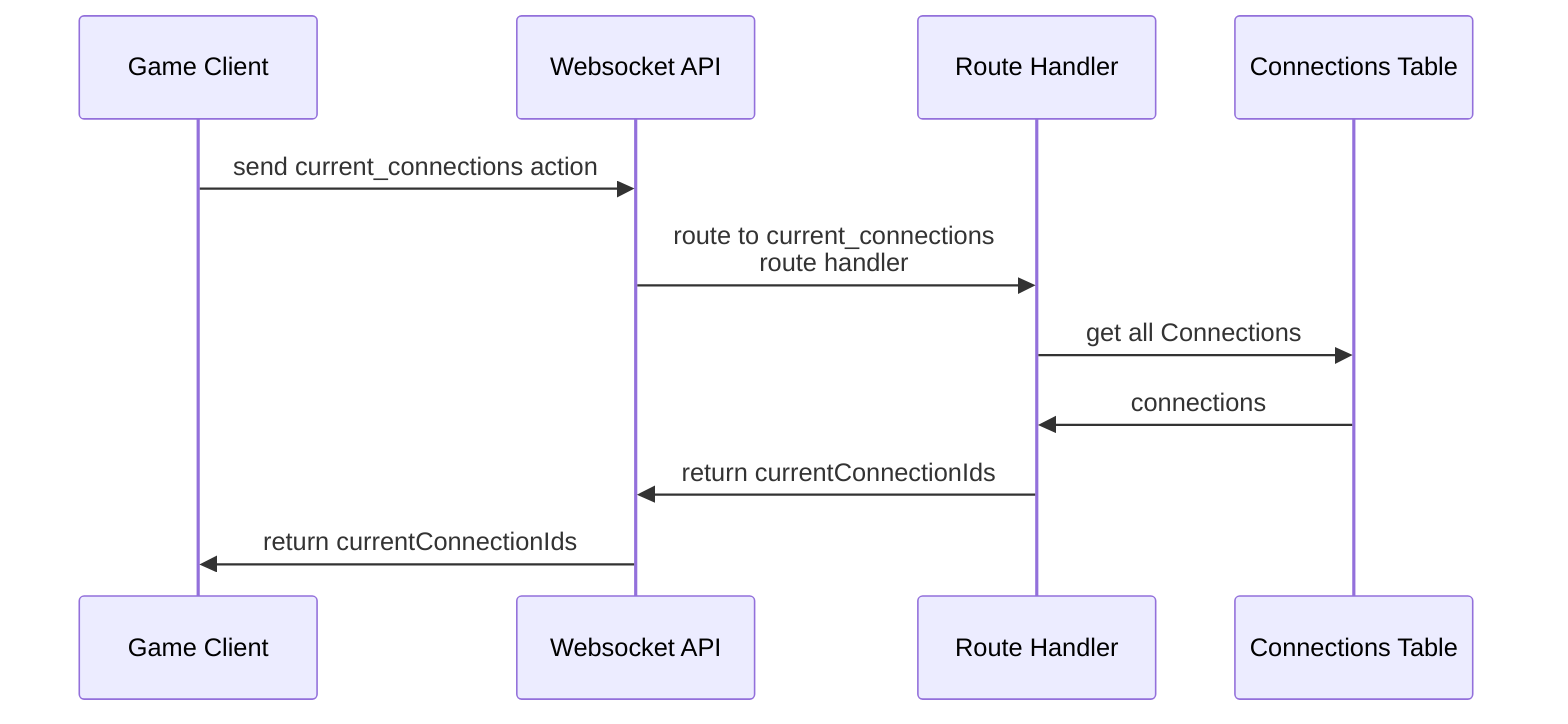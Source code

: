 sequenceDiagram
  participant GC as Game Client
  participant WA as Websocket API
  participant RH as Route Handler
  participant CT as Connections Table

  GC->>WA: send current_connections action
  WA->>RH: route to current_connections<br />route handler
  RH->>CT: get all Connections
  CT->>RH: connections
  RH->>WA: return currentConnectionIds
  WA->>GC: return currentConnectionIds
